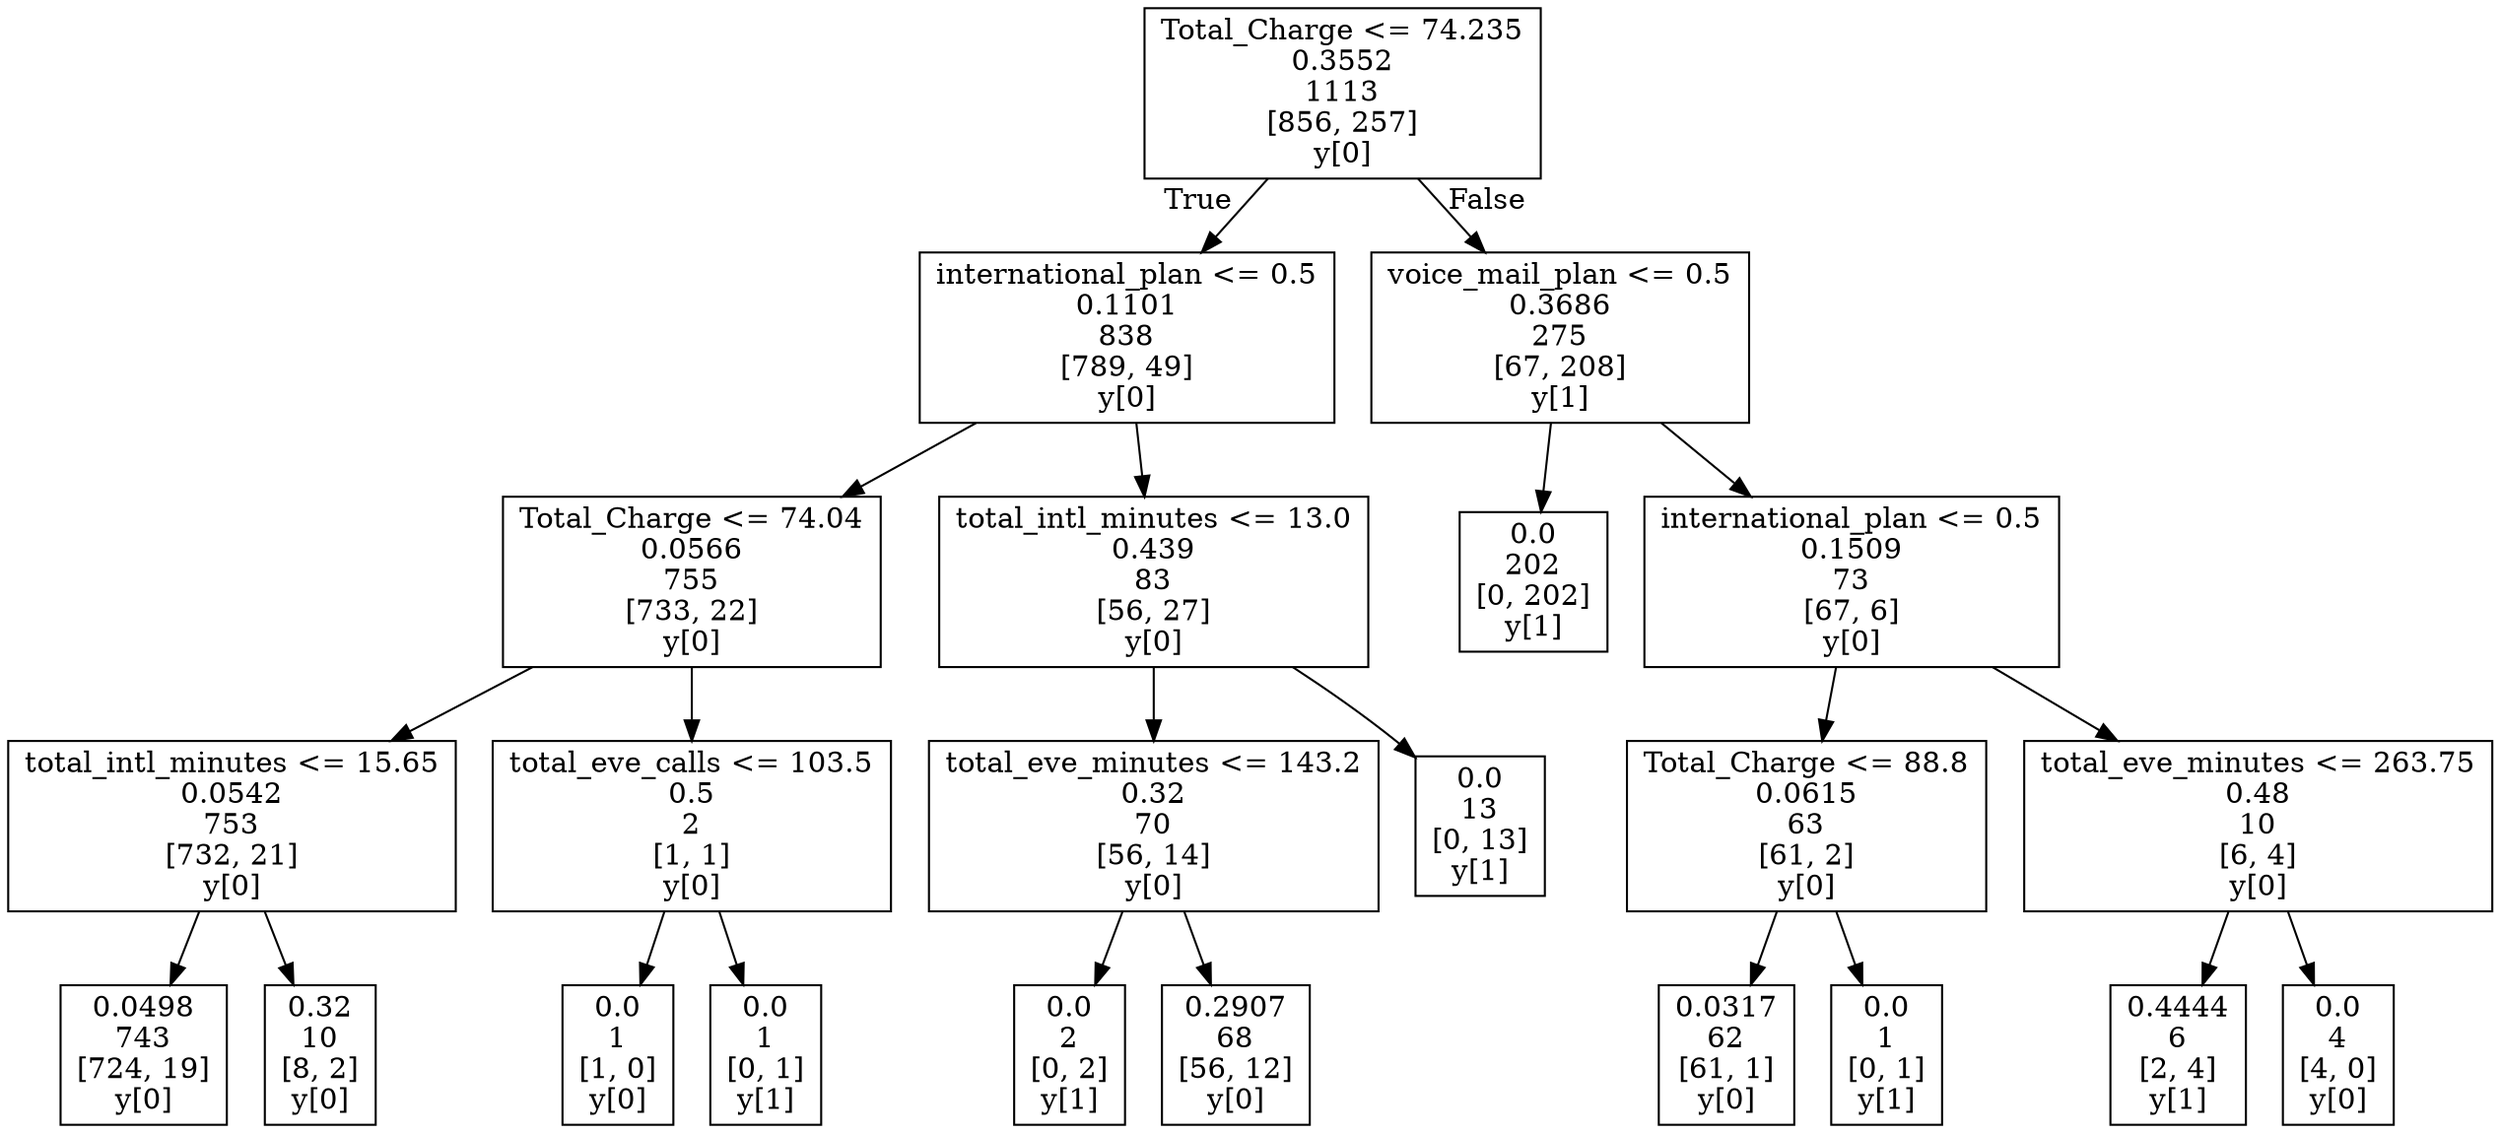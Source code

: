 digraph Tree {
node [shape=box] ;
0 [label="Total_Charge <= 74.235\n0.3552\n1113\n[856, 257]\ny[0]"] ;
1 [label="international_plan <= 0.5\n0.1101\n838\n[789, 49]\ny[0]"] ;
0 -> 1 [labeldistance=2.5, labelangle=45, headlabel="True"] ;
2 [label="Total_Charge <= 74.04\n0.0566\n755\n[733, 22]\ny[0]"] ;
1 -> 2 ;
3 [label="total_intl_minutes <= 15.65\n0.0542\n753\n[732, 21]\ny[0]"] ;
2 -> 3 ;
4 [label="0.0498\n743\n[724, 19]\ny[0]"] ;
3 -> 4 ;
5 [label="0.32\n10\n[8, 2]\ny[0]"] ;
3 -> 5 ;
6 [label="total_eve_calls <= 103.5\n0.5\n2\n[1, 1]\ny[0]"] ;
2 -> 6 ;
7 [label="0.0\n1\n[1, 0]\ny[0]"] ;
6 -> 7 ;
8 [label="0.0\n1\n[0, 1]\ny[1]"] ;
6 -> 8 ;
9 [label="total_intl_minutes <= 13.0\n0.439\n83\n[56, 27]\ny[0]"] ;
1 -> 9 ;
10 [label="total_eve_minutes <= 143.2\n0.32\n70\n[56, 14]\ny[0]"] ;
9 -> 10 ;
11 [label="0.0\n2\n[0, 2]\ny[1]"] ;
10 -> 11 ;
12 [label="0.2907\n68\n[56, 12]\ny[0]"] ;
10 -> 12 ;
13 [label="0.0\n13\n[0, 13]\ny[1]"] ;
9 -> 13 ;
14 [label="voice_mail_plan <= 0.5\n0.3686\n275\n[67, 208]\ny[1]"] ;
0 -> 14 [labeldistance=2.5, labelangle=-45, headlabel="False"] ;
15 [label="0.0\n202\n[0, 202]\ny[1]"] ;
14 -> 15 ;
16 [label="international_plan <= 0.5\n0.1509\n73\n[67, 6]\ny[0]"] ;
14 -> 16 ;
17 [label="Total_Charge <= 88.8\n0.0615\n63\n[61, 2]\ny[0]"] ;
16 -> 17 ;
18 [label="0.0317\n62\n[61, 1]\ny[0]"] ;
17 -> 18 ;
19 [label="0.0\n1\n[0, 1]\ny[1]"] ;
17 -> 19 ;
20 [label="total_eve_minutes <= 263.75\n0.48\n10\n[6, 4]\ny[0]"] ;
16 -> 20 ;
21 [label="0.4444\n6\n[2, 4]\ny[1]"] ;
20 -> 21 ;
22 [label="0.0\n4\n[4, 0]\ny[0]"] ;
20 -> 22 ;
}